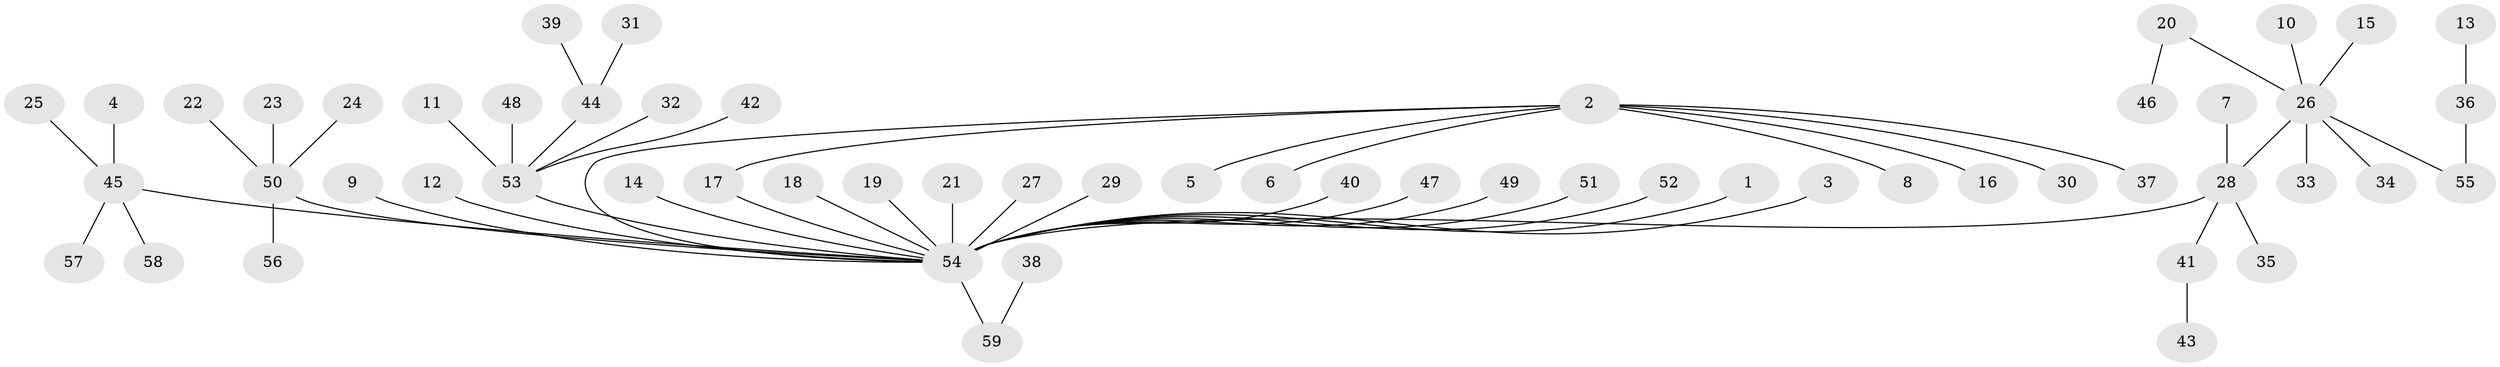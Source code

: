 // original degree distribution, {6: 0.008771929824561403, 5: 0.017543859649122806, 24: 0.008771929824561403, 1: 0.6403508771929824, 7: 0.02631578947368421, 8: 0.008771929824561403, 9: 0.008771929824561403, 3: 0.07894736842105263, 2: 0.18421052631578946, 4: 0.017543859649122806}
// Generated by graph-tools (version 1.1) at 2025/25/03/09/25 03:25:59]
// undirected, 59 vertices, 59 edges
graph export_dot {
graph [start="1"]
  node [color=gray90,style=filled];
  1;
  2;
  3;
  4;
  5;
  6;
  7;
  8;
  9;
  10;
  11;
  12;
  13;
  14;
  15;
  16;
  17;
  18;
  19;
  20;
  21;
  22;
  23;
  24;
  25;
  26;
  27;
  28;
  29;
  30;
  31;
  32;
  33;
  34;
  35;
  36;
  37;
  38;
  39;
  40;
  41;
  42;
  43;
  44;
  45;
  46;
  47;
  48;
  49;
  50;
  51;
  52;
  53;
  54;
  55;
  56;
  57;
  58;
  59;
  1 -- 54 [weight=1.0];
  2 -- 5 [weight=1.0];
  2 -- 6 [weight=1.0];
  2 -- 8 [weight=1.0];
  2 -- 16 [weight=1.0];
  2 -- 17 [weight=1.0];
  2 -- 30 [weight=1.0];
  2 -- 37 [weight=1.0];
  2 -- 54 [weight=1.0];
  3 -- 54 [weight=1.0];
  4 -- 45 [weight=1.0];
  7 -- 28 [weight=1.0];
  9 -- 54 [weight=1.0];
  10 -- 26 [weight=1.0];
  11 -- 53 [weight=1.0];
  12 -- 54 [weight=1.0];
  13 -- 36 [weight=1.0];
  14 -- 54 [weight=1.0];
  15 -- 26 [weight=1.0];
  17 -- 54 [weight=1.0];
  18 -- 54 [weight=1.0];
  19 -- 54 [weight=1.0];
  20 -- 26 [weight=1.0];
  20 -- 46 [weight=1.0];
  21 -- 54 [weight=1.0];
  22 -- 50 [weight=1.0];
  23 -- 50 [weight=1.0];
  24 -- 50 [weight=1.0];
  25 -- 45 [weight=1.0];
  26 -- 28 [weight=1.0];
  26 -- 33 [weight=1.0];
  26 -- 34 [weight=1.0];
  26 -- 55 [weight=1.0];
  27 -- 54 [weight=1.0];
  28 -- 35 [weight=1.0];
  28 -- 41 [weight=1.0];
  28 -- 54 [weight=1.0];
  29 -- 54 [weight=1.0];
  31 -- 44 [weight=1.0];
  32 -- 53 [weight=1.0];
  36 -- 55 [weight=1.0];
  38 -- 59 [weight=1.0];
  39 -- 44 [weight=1.0];
  40 -- 54 [weight=1.0];
  41 -- 43 [weight=1.0];
  42 -- 53 [weight=1.0];
  44 -- 53 [weight=1.0];
  45 -- 54 [weight=1.0];
  45 -- 57 [weight=1.0];
  45 -- 58 [weight=1.0];
  47 -- 54 [weight=1.0];
  48 -- 53 [weight=1.0];
  49 -- 54 [weight=1.0];
  50 -- 54 [weight=1.0];
  50 -- 56 [weight=1.0];
  51 -- 54 [weight=1.0];
  52 -- 54 [weight=1.0];
  53 -- 54 [weight=1.0];
  54 -- 59 [weight=1.0];
}
